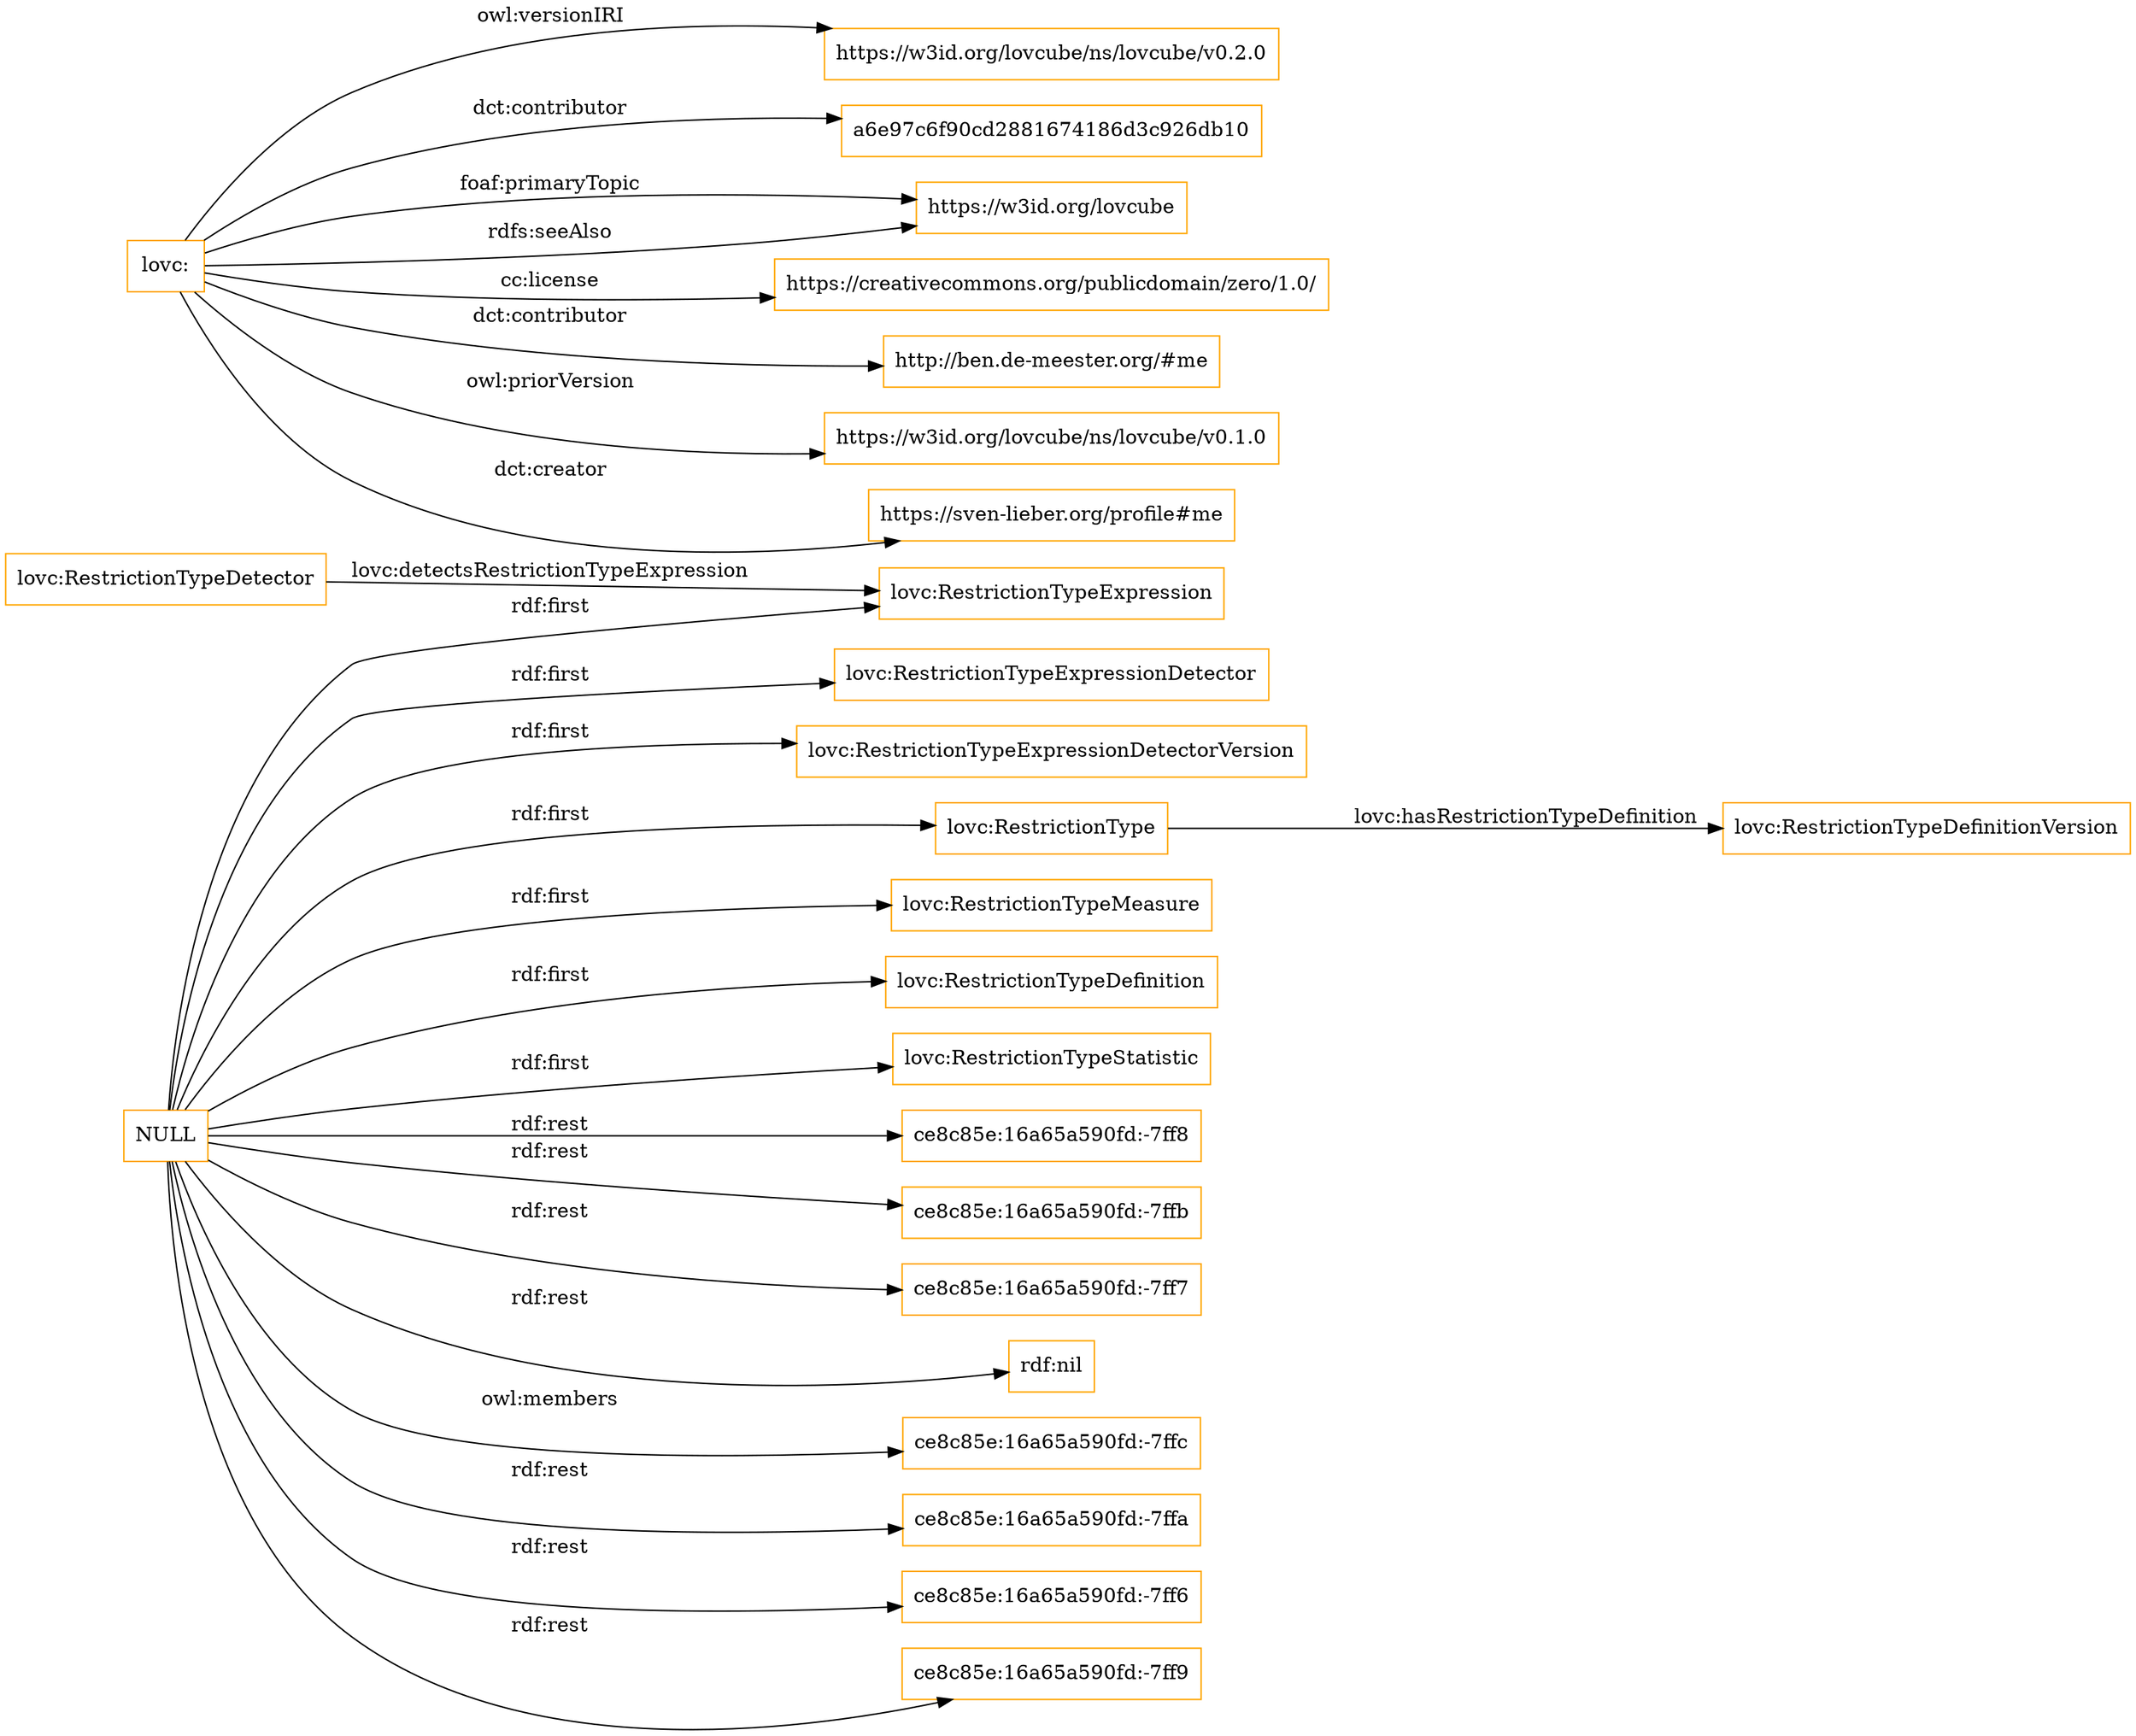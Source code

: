 digraph ar2dtool_diagram { 
rankdir=LR;
size="1501"
node [shape = rectangle, color="orange"]; "lovc:RestrictionTypeDetector" "lovc:RestrictionTypeExpressionDetector" "lovc:RestrictionTypeDefinitionVersion" "lovc:RestrictionTypeExpressionDetectorVersion" "lovc:RestrictionType" "lovc:RestrictionTypeMeasure" "lovc:RestrictionTypeExpression" "lovc:RestrictionTypeDefinition" "lovc:RestrictionTypeStatistic" ; /*classes style*/
	"NULL" -> "lovc:RestrictionType" [ label = "rdf:first" ];
	"NULL" -> "lovc:RestrictionTypeExpressionDetector" [ label = "rdf:first" ];
	"NULL" -> "ce8c85e:16a65a590fd:-7ff8" [ label = "rdf:rest" ];
	"NULL" -> "lovc:RestrictionTypeDefinition" [ label = "rdf:first" ];
	"NULL" -> "lovc:RestrictionTypeExpression" [ label = "rdf:first" ];
	"NULL" -> "lovc:RestrictionTypeStatistic" [ label = "rdf:first" ];
	"NULL" -> "lovc:RestrictionTypeExpressionDetectorVersion" [ label = "rdf:first" ];
	"NULL" -> "ce8c85e:16a65a590fd:-7ffb" [ label = "rdf:rest" ];
	"NULL" -> "ce8c85e:16a65a590fd:-7ff7" [ label = "rdf:rest" ];
	"NULL" -> "rdf:nil" [ label = "rdf:rest" ];
	"NULL" -> "ce8c85e:16a65a590fd:-7ffc" [ label = "owl:members" ];
	"NULL" -> "lovc:RestrictionTypeMeasure" [ label = "rdf:first" ];
	"NULL" -> "ce8c85e:16a65a590fd:-7ffa" [ label = "rdf:rest" ];
	"NULL" -> "ce8c85e:16a65a590fd:-7ff6" [ label = "rdf:rest" ];
	"NULL" -> "ce8c85e:16a65a590fd:-7ff9" [ label = "rdf:rest" ];
	"lovc:" -> "https://w3id.org/lovcube/ns/lovcube/v0.2.0" [ label = "owl:versionIRI" ];
	"lovc:" -> "a6e97c6f90cd2881674186d3c926db10" [ label = "dct:contributor" ];
	"lovc:" -> "https://w3id.org/lovcube" [ label = "foaf:primaryTopic" ];
	"lovc:" -> "https://creativecommons.org/publicdomain/zero/1.0/" [ label = "cc:license" ];
	"lovc:" -> "http://ben.de-meester.org/#me" [ label = "dct:contributor" ];
	"lovc:" -> "https://w3id.org/lovcube/ns/lovcube/v0.1.0" [ label = "owl:priorVersion" ];
	"lovc:" -> "https://w3id.org/lovcube" [ label = "rdfs:seeAlso" ];
	"lovc:" -> "https://sven-lieber.org/profile#me" [ label = "dct:creator" ];
	"lovc:RestrictionTypeDetector" -> "lovc:RestrictionTypeExpression" [ label = "lovc:detectsRestrictionTypeExpression" ];
	"lovc:RestrictionType" -> "lovc:RestrictionTypeDefinitionVersion" [ label = "lovc:hasRestrictionTypeDefinition" ];

}

